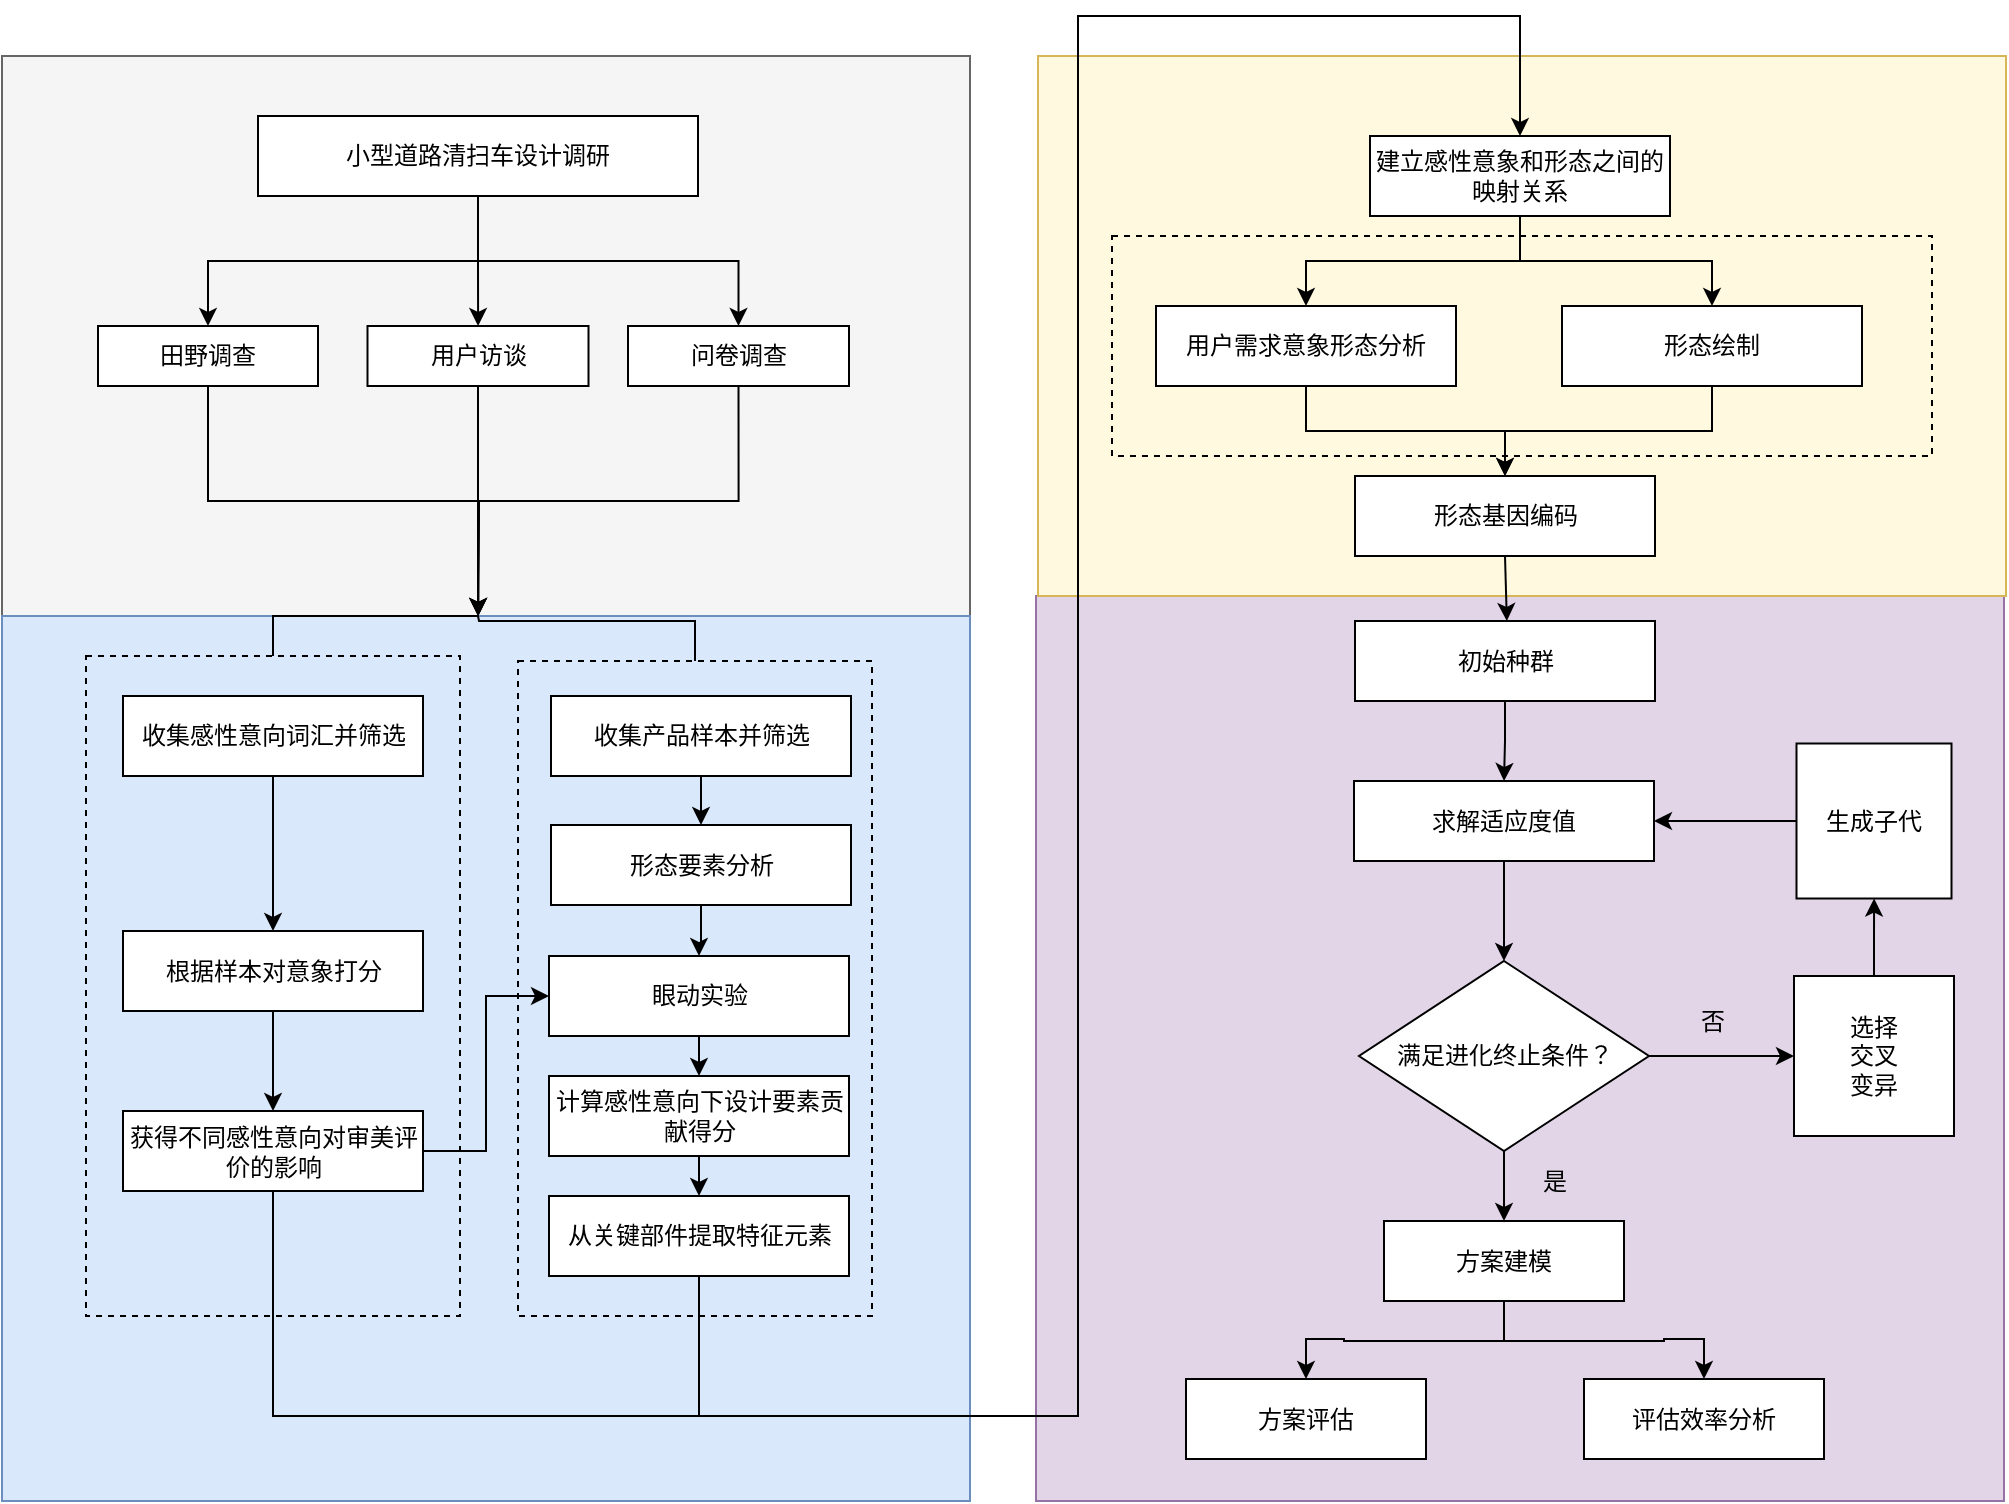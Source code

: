 <mxfile version="17.4.5" type="github">
  <diagram id="Cq71dIn0JD1J3Re9PuSb" name="Page-1">
    <mxGraphModel dx="1597" dy="825" grid="1" gridSize="10" guides="1" tooltips="1" connect="1" arrows="1" fold="1" page="1" pageScale="1" pageWidth="827" pageHeight="1169" math="0" shadow="0">
      <root>
        <mxCell id="0" />
        <mxCell id="1" parent="0" />
        <mxCell id="_EMdgMbQJmPedWMtAMaf-27" value="" style="rounded=0;whiteSpace=wrap;html=1;fillColor=#f5f5f5;strokeColor=#666666;fontColor=#333333;" parent="1" vertex="1">
          <mxGeometry x="172" y="160" width="484" height="280" as="geometry" />
        </mxCell>
        <mxCell id="_EMdgMbQJmPedWMtAMaf-6" value="" style="rounded=0;whiteSpace=wrap;html=1;fillColor=#e1d5e7;strokeColor=#9673a6;" parent="1" vertex="1">
          <mxGeometry x="689" y="430" width="484" height="452.5" as="geometry" />
        </mxCell>
        <mxCell id="_EMdgMbQJmPedWMtAMaf-5" value="" style="rounded=0;whiteSpace=wrap;html=1;fillColor=#FFF9E0;strokeColor=#d6b656;" parent="1" vertex="1">
          <mxGeometry x="690" y="160" width="484" height="270" as="geometry" />
        </mxCell>
        <mxCell id="_EMdgMbQJmPedWMtAMaf-4" value="" style="rounded=0;whiteSpace=wrap;html=1;fillColor=#dae8fc;strokeColor=#6c8ebf;" parent="1" vertex="1">
          <mxGeometry x="172" y="440" width="484" height="442.5" as="geometry" />
        </mxCell>
        <mxCell id="Gl-4RDtrzEMA0AwHz98H-19" style="edgeStyle=orthogonalEdgeStyle;rounded=0;orthogonalLoop=1;jettySize=auto;html=1;exitX=0.5;exitY=1;exitDx=0;exitDy=0;entryX=0.5;entryY=0;entryDx=0;entryDy=0;" parent="1" source="Gl-4RDtrzEMA0AwHz98H-1" target="Gl-4RDtrzEMA0AwHz98H-3" edge="1">
          <mxGeometry relative="1" as="geometry" />
        </mxCell>
        <mxCell id="Gl-4RDtrzEMA0AwHz98H-1" value="收集感性意向词汇并筛选" style="rounded=0;whiteSpace=wrap;html=1;" parent="1" vertex="1">
          <mxGeometry x="232.5" y="480" width="150" height="40" as="geometry" />
        </mxCell>
        <mxCell id="6eBwgLbp1sHQYNXzzPCX-12" style="edgeStyle=orthogonalEdgeStyle;rounded=0;orthogonalLoop=1;jettySize=auto;html=1;entryX=0.5;entryY=0;entryDx=0;entryDy=0;" edge="1" parent="1" source="Gl-4RDtrzEMA0AwHz98H-2" target="6eBwgLbp1sHQYNXzzPCX-10">
          <mxGeometry relative="1" as="geometry" />
        </mxCell>
        <mxCell id="Gl-4RDtrzEMA0AwHz98H-2" value="收集产品样本并筛选" style="rounded=0;whiteSpace=wrap;html=1;" parent="1" vertex="1">
          <mxGeometry x="446.5" y="480" width="150" height="40" as="geometry" />
        </mxCell>
        <mxCell id="Gl-4RDtrzEMA0AwHz98H-20" style="edgeStyle=orthogonalEdgeStyle;rounded=0;orthogonalLoop=1;jettySize=auto;html=1;exitX=0.5;exitY=1;exitDx=0;exitDy=0;entryX=0.5;entryY=0;entryDx=0;entryDy=0;" parent="1" source="Gl-4RDtrzEMA0AwHz98H-3" target="Gl-4RDtrzEMA0AwHz98H-4" edge="1">
          <mxGeometry relative="1" as="geometry" />
        </mxCell>
        <mxCell id="Gl-4RDtrzEMA0AwHz98H-3" value="根据样本对意象打分" style="rounded=0;whiteSpace=wrap;html=1;" parent="1" vertex="1">
          <mxGeometry x="232.5" y="597.5" width="150" height="40" as="geometry" />
        </mxCell>
        <mxCell id="9wiWi8yWNXiu2XXvzr9m-1" style="edgeStyle=orthogonalEdgeStyle;rounded=0;orthogonalLoop=1;jettySize=auto;html=1;endArrow=none;endFill=0;" parent="1" source="Gl-4RDtrzEMA0AwHz98H-4" edge="1">
          <mxGeometry relative="1" as="geometry">
            <mxPoint x="520" y="840" as="targetPoint" />
            <Array as="points">
              <mxPoint x="308" y="840" />
            </Array>
          </mxGeometry>
        </mxCell>
        <mxCell id="e0j5CWgxSPZPBETjQmzm-2" style="edgeStyle=orthogonalEdgeStyle;rounded=0;orthogonalLoop=1;jettySize=auto;html=1;exitX=1;exitY=0.5;exitDx=0;exitDy=0;entryX=0;entryY=0.5;entryDx=0;entryDy=0;" parent="1" source="Gl-4RDtrzEMA0AwHz98H-4" target="Gl-4RDtrzEMA0AwHz98H-5" edge="1">
          <mxGeometry relative="1" as="geometry" />
        </mxCell>
        <mxCell id="Gl-4RDtrzEMA0AwHz98H-4" value="获得不同感性意向对审美评价的影响" style="rounded=0;whiteSpace=wrap;html=1;" parent="1" vertex="1">
          <mxGeometry x="232.5" y="687.5" width="150" height="40" as="geometry" />
        </mxCell>
        <mxCell id="gRMvucZ7y_aYcQJP6feq-8" style="edgeStyle=orthogonalEdgeStyle;rounded=0;orthogonalLoop=1;jettySize=auto;html=1;exitX=0.5;exitY=1;exitDx=0;exitDy=0;entryX=0.5;entryY=0;entryDx=0;entryDy=0;" parent="1" source="Gl-4RDtrzEMA0AwHz98H-5" target="Gl-4RDtrzEMA0AwHz98H-10" edge="1">
          <mxGeometry relative="1" as="geometry" />
        </mxCell>
        <mxCell id="Gl-4RDtrzEMA0AwHz98H-5" value="眼动实验" style="rounded=0;whiteSpace=wrap;html=1;" parent="1" vertex="1">
          <mxGeometry x="445.5" y="610" width="150" height="40" as="geometry" />
        </mxCell>
        <mxCell id="Gl-4RDtrzEMA0AwHz98H-46" style="edgeStyle=orthogonalEdgeStyle;rounded=0;orthogonalLoop=1;jettySize=auto;html=1;exitX=0.5;exitY=1;exitDx=0;exitDy=0;entryX=0.5;entryY=0;entryDx=0;entryDy=0;" parent="1" source="Gl-4RDtrzEMA0AwHz98H-8" target="Gl-4RDtrzEMA0AwHz98H-11" edge="1">
          <mxGeometry relative="1" as="geometry" />
        </mxCell>
        <mxCell id="Gl-4RDtrzEMA0AwHz98H-8" value="初始种群" style="rounded=0;whiteSpace=wrap;html=1;" parent="1" vertex="1">
          <mxGeometry x="848.5" y="442.5" width="150" height="40" as="geometry" />
        </mxCell>
        <mxCell id="gRMvucZ7y_aYcQJP6feq-9" style="edgeStyle=orthogonalEdgeStyle;rounded=0;orthogonalLoop=1;jettySize=auto;html=1;exitX=0.5;exitY=1;exitDx=0;exitDy=0;entryX=0.5;entryY=0;entryDx=0;entryDy=0;" parent="1" source="Gl-4RDtrzEMA0AwHz98H-10" target="Gl-4RDtrzEMA0AwHz98H-16" edge="1">
          <mxGeometry relative="1" as="geometry" />
        </mxCell>
        <mxCell id="Gl-4RDtrzEMA0AwHz98H-10" value="计算感性意向下设计要素贡献得分" style="rounded=0;whiteSpace=wrap;html=1;" parent="1" vertex="1">
          <mxGeometry x="445.5" y="670" width="150" height="40" as="geometry" />
        </mxCell>
        <mxCell id="Gl-4RDtrzEMA0AwHz98H-29" value="" style="edgeStyle=orthogonalEdgeStyle;rounded=0;orthogonalLoop=1;jettySize=auto;html=1;" parent="1" source="Gl-4RDtrzEMA0AwHz98H-11" target="Gl-4RDtrzEMA0AwHz98H-28" edge="1">
          <mxGeometry relative="1" as="geometry" />
        </mxCell>
        <mxCell id="Gl-4RDtrzEMA0AwHz98H-11" value="求解适应度值" style="rounded=0;whiteSpace=wrap;html=1;" parent="1" vertex="1">
          <mxGeometry x="848" y="522.5" width="150" height="40" as="geometry" />
        </mxCell>
        <mxCell id="gRMvucZ7y_aYcQJP6feq-10" style="edgeStyle=orthogonalEdgeStyle;rounded=0;orthogonalLoop=1;jettySize=auto;html=1;exitX=0.5;exitY=1;exitDx=0;exitDy=0;entryX=0.5;entryY=0;entryDx=0;entryDy=0;" parent="1" source="Gl-4RDtrzEMA0AwHz98H-16" target="gRMvucZ7y_aYcQJP6feq-1" edge="1">
          <mxGeometry relative="1" as="geometry">
            <Array as="points">
              <mxPoint x="521" y="840" />
              <mxPoint x="710" y="840" />
              <mxPoint x="710" y="140" />
              <mxPoint x="931" y="140" />
            </Array>
          </mxGeometry>
        </mxCell>
        <mxCell id="Gl-4RDtrzEMA0AwHz98H-16" value="从关键部件提取特征元素" style="rounded=0;whiteSpace=wrap;html=1;" parent="1" vertex="1">
          <mxGeometry x="445.5" y="730" width="150" height="40" as="geometry" />
        </mxCell>
        <mxCell id="Gl-4RDtrzEMA0AwHz98H-33" style="edgeStyle=orthogonalEdgeStyle;rounded=0;orthogonalLoop=1;jettySize=auto;html=1;exitX=0.5;exitY=1;exitDx=0;exitDy=0;" parent="1" source="Gl-4RDtrzEMA0AwHz98H-28" edge="1">
          <mxGeometry relative="1" as="geometry">
            <mxPoint x="923" y="742.5" as="targetPoint" />
          </mxGeometry>
        </mxCell>
        <mxCell id="Gl-4RDtrzEMA0AwHz98H-38" style="edgeStyle=orthogonalEdgeStyle;rounded=0;orthogonalLoop=1;jettySize=auto;html=1;exitX=1;exitY=0.5;exitDx=0;exitDy=0;" parent="1" source="Gl-4RDtrzEMA0AwHz98H-28" target="Gl-4RDtrzEMA0AwHz98H-39" edge="1">
          <mxGeometry relative="1" as="geometry">
            <mxPoint x="1048" y="660.5" as="targetPoint" />
          </mxGeometry>
        </mxCell>
        <mxCell id="Gl-4RDtrzEMA0AwHz98H-28" value="满足进化终止条件？" style="rhombus;whiteSpace=wrap;html=1;rounded=0;spacingTop=0;spacingBottom=0;spacingRight=10;spacingLeft=10;" parent="1" vertex="1">
          <mxGeometry x="850.5" y="612.5" width="145" height="95" as="geometry" />
        </mxCell>
        <mxCell id="_EMdgMbQJmPedWMtAMaf-2" style="edgeStyle=orthogonalEdgeStyle;rounded=0;orthogonalLoop=1;jettySize=auto;html=1;exitX=0.5;exitY=1;exitDx=0;exitDy=0;entryX=0.5;entryY=0;entryDx=0;entryDy=0;" parent="1" source="Gl-4RDtrzEMA0AwHz98H-34" target="_EMdgMbQJmPedWMtAMaf-1" edge="1">
          <mxGeometry relative="1" as="geometry" />
        </mxCell>
        <mxCell id="_EMdgMbQJmPedWMtAMaf-11" style="edgeStyle=orthogonalEdgeStyle;rounded=0;orthogonalLoop=1;jettySize=auto;html=1;exitX=0.5;exitY=1;exitDx=0;exitDy=0;entryX=0.5;entryY=0;entryDx=0;entryDy=0;" parent="1" source="Gl-4RDtrzEMA0AwHz98H-34" target="_EMdgMbQJmPedWMtAMaf-10" edge="1">
          <mxGeometry relative="1" as="geometry" />
        </mxCell>
        <mxCell id="Gl-4RDtrzEMA0AwHz98H-34" value="&lt;div&gt;方案建模&lt;/div&gt;" style="whiteSpace=wrap;html=1;rounded=0;spacingTop=0;spacingLeft=10;spacingBottom=0;spacingRight=10;" parent="1" vertex="1">
          <mxGeometry x="863" y="742.5" width="120" height="40" as="geometry" />
        </mxCell>
        <mxCell id="Gl-4RDtrzEMA0AwHz98H-41" value="" style="edgeStyle=orthogonalEdgeStyle;rounded=0;orthogonalLoop=1;jettySize=auto;html=1;" parent="1" source="Gl-4RDtrzEMA0AwHz98H-39" target="Gl-4RDtrzEMA0AwHz98H-40" edge="1">
          <mxGeometry relative="1" as="geometry" />
        </mxCell>
        <mxCell id="Gl-4RDtrzEMA0AwHz98H-39" value="&lt;div&gt;选择&lt;/div&gt;&lt;div&gt;交叉&lt;/div&gt;&lt;div&gt;变异&lt;br&gt;&lt;/div&gt;" style="whiteSpace=wrap;html=1;aspect=fixed;" parent="1" vertex="1">
          <mxGeometry x="1068" y="620" width="80" height="80" as="geometry" />
        </mxCell>
        <mxCell id="Gl-4RDtrzEMA0AwHz98H-42" style="edgeStyle=orthogonalEdgeStyle;rounded=0;orthogonalLoop=1;jettySize=auto;html=1;exitX=0;exitY=0.5;exitDx=0;exitDy=0;entryX=1;entryY=0.5;entryDx=0;entryDy=0;" parent="1" source="Gl-4RDtrzEMA0AwHz98H-40" target="Gl-4RDtrzEMA0AwHz98H-11" edge="1">
          <mxGeometry relative="1" as="geometry" />
        </mxCell>
        <mxCell id="Gl-4RDtrzEMA0AwHz98H-40" value="生成子代" style="whiteSpace=wrap;html=1;aspect=fixed;" parent="1" vertex="1">
          <mxGeometry x="1069.25" y="503.75" width="77.5" height="77.5" as="geometry" />
        </mxCell>
        <mxCell id="Gl-4RDtrzEMA0AwHz98H-43" value="否" style="text;html=1;align=center;verticalAlign=middle;resizable=0;points=[];autosize=1;strokeColor=none;fillColor=none;" parent="1" vertex="1">
          <mxGeometry x="1012" y="632.5" width="30" height="20" as="geometry" />
        </mxCell>
        <mxCell id="Gl-4RDtrzEMA0AwHz98H-44" value="是" style="text;html=1;align=center;verticalAlign=middle;resizable=0;points=[];autosize=1;strokeColor=none;fillColor=none;" parent="1" vertex="1">
          <mxGeometry x="933" y="712.5" width="30" height="20" as="geometry" />
        </mxCell>
        <mxCell id="_EMdgMbQJmPedWMtAMaf-1" value="&lt;div&gt;方案评估&lt;/div&gt;" style="whiteSpace=wrap;html=1;rounded=0;spacingTop=0;spacingLeft=10;spacingBottom=0;spacingRight=10;" parent="1" vertex="1">
          <mxGeometry x="764" y="821.5" width="120" height="40" as="geometry" />
        </mxCell>
        <mxCell id="_EMdgMbQJmPedWMtAMaf-20" style="edgeStyle=orthogonalEdgeStyle;rounded=0;orthogonalLoop=1;jettySize=auto;html=1;exitX=0.5;exitY=1;exitDx=0;exitDy=0;entryX=0.5;entryY=0;entryDx=0;entryDy=0;" parent="1" source="_EMdgMbQJmPedWMtAMaf-7" target="_EMdgMbQJmPedWMtAMaf-18" edge="1">
          <mxGeometry relative="1" as="geometry" />
        </mxCell>
        <mxCell id="_EMdgMbQJmPedWMtAMaf-21" style="edgeStyle=orthogonalEdgeStyle;rounded=0;orthogonalLoop=1;jettySize=auto;html=1;exitX=0.5;exitY=1;exitDx=0;exitDy=0;" parent="1" source="_EMdgMbQJmPedWMtAMaf-7" target="_EMdgMbQJmPedWMtAMaf-19" edge="1">
          <mxGeometry relative="1" as="geometry" />
        </mxCell>
        <mxCell id="6eBwgLbp1sHQYNXzzPCX-4" style="edgeStyle=orthogonalEdgeStyle;rounded=0;orthogonalLoop=1;jettySize=auto;html=1;exitX=0.5;exitY=1;exitDx=0;exitDy=0;" edge="1" parent="1" source="_EMdgMbQJmPedWMtAMaf-7" target="6eBwgLbp1sHQYNXzzPCX-2">
          <mxGeometry relative="1" as="geometry" />
        </mxCell>
        <mxCell id="_EMdgMbQJmPedWMtAMaf-7" value="小型道路清扫车设计调研" style="rounded=0;whiteSpace=wrap;html=1;" parent="1" vertex="1">
          <mxGeometry x="300" y="190" width="220" height="40" as="geometry" />
        </mxCell>
        <mxCell id="_EMdgMbQJmPedWMtAMaf-10" value="评估效率分析" style="whiteSpace=wrap;html=1;rounded=0;spacingTop=0;spacingLeft=10;spacingBottom=0;spacingRight=10;" parent="1" vertex="1">
          <mxGeometry x="963" y="821.5" width="120" height="40" as="geometry" />
        </mxCell>
        <mxCell id="6eBwgLbp1sHQYNXzzPCX-8" style="edgeStyle=orthogonalEdgeStyle;rounded=0;orthogonalLoop=1;jettySize=auto;html=1;exitX=0.5;exitY=1;exitDx=0;exitDy=0;" edge="1" parent="1" source="_EMdgMbQJmPedWMtAMaf-18">
          <mxGeometry relative="1" as="geometry">
            <mxPoint x="410" y="440.0" as="targetPoint" />
          </mxGeometry>
        </mxCell>
        <mxCell id="_EMdgMbQJmPedWMtAMaf-18" value="田野调查" style="rounded=0;whiteSpace=wrap;html=1;" parent="1" vertex="1">
          <mxGeometry x="220" y="295" width="110" height="30" as="geometry" />
        </mxCell>
        <mxCell id="6eBwgLbp1sHQYNXzzPCX-7" style="edgeStyle=orthogonalEdgeStyle;rounded=0;orthogonalLoop=1;jettySize=auto;html=1;exitX=0.5;exitY=1;exitDx=0;exitDy=0;" edge="1" parent="1" source="_EMdgMbQJmPedWMtAMaf-19">
          <mxGeometry relative="1" as="geometry">
            <mxPoint x="410.207" y="440" as="targetPoint" />
            <Array as="points">
              <mxPoint x="410" y="420" />
              <mxPoint x="410" y="420" />
            </Array>
          </mxGeometry>
        </mxCell>
        <mxCell id="_EMdgMbQJmPedWMtAMaf-19" value="用户访谈" style="rounded=0;whiteSpace=wrap;html=1;" parent="1" vertex="1">
          <mxGeometry x="354.75" y="295" width="110.5" height="30" as="geometry" />
        </mxCell>
        <mxCell id="gRMvucZ7y_aYcQJP6feq-20" style="edgeStyle=orthogonalEdgeStyle;rounded=0;orthogonalLoop=1;jettySize=auto;html=1;exitX=0.5;exitY=1;exitDx=0;exitDy=0;entryX=0.5;entryY=0;entryDx=0;entryDy=0;" parent="1" source="gRMvucZ7y_aYcQJP6feq-1" target="gRMvucZ7y_aYcQJP6feq-16" edge="1">
          <mxGeometry relative="1" as="geometry" />
        </mxCell>
        <mxCell id="gRMvucZ7y_aYcQJP6feq-21" style="edgeStyle=orthogonalEdgeStyle;rounded=0;orthogonalLoop=1;jettySize=auto;html=1;exitX=0.5;exitY=1;exitDx=0;exitDy=0;entryX=0.5;entryY=0;entryDx=0;entryDy=0;" parent="1" source="gRMvucZ7y_aYcQJP6feq-1" target="gRMvucZ7y_aYcQJP6feq-17" edge="1">
          <mxGeometry relative="1" as="geometry" />
        </mxCell>
        <mxCell id="gRMvucZ7y_aYcQJP6feq-1" value="建立感性意象和形态之间的映射关系" style="rounded=0;whiteSpace=wrap;html=1;" parent="1" vertex="1">
          <mxGeometry x="856" y="200" width="150" height="40" as="geometry" />
        </mxCell>
        <mxCell id="6eBwgLbp1sHQYNXzzPCX-14" style="edgeStyle=orthogonalEdgeStyle;rounded=0;orthogonalLoop=1;jettySize=auto;html=1;exitX=0.5;exitY=0;exitDx=0;exitDy=0;endArrow=none;endFill=0;" edge="1" parent="1" source="gRMvucZ7y_aYcQJP6feq-3">
          <mxGeometry relative="1" as="geometry">
            <mxPoint x="410" y="440" as="targetPoint" />
          </mxGeometry>
        </mxCell>
        <mxCell id="gRMvucZ7y_aYcQJP6feq-3" value="" style="rounded=0;whiteSpace=wrap;html=1;fillColor=none;dashed=1;" parent="1" vertex="1">
          <mxGeometry x="214" y="460" width="187" height="330" as="geometry" />
        </mxCell>
        <mxCell id="6eBwgLbp1sHQYNXzzPCX-15" style="edgeStyle=orthogonalEdgeStyle;rounded=0;orthogonalLoop=1;jettySize=auto;html=1;exitX=0.5;exitY=0;exitDx=0;exitDy=0;endArrow=none;endFill=0;" edge="1" parent="1" source="gRMvucZ7y_aYcQJP6feq-4">
          <mxGeometry relative="1" as="geometry">
            <mxPoint x="410" y="440" as="targetPoint" />
          </mxGeometry>
        </mxCell>
        <mxCell id="gRMvucZ7y_aYcQJP6feq-4" value="" style="rounded=0;whiteSpace=wrap;html=1;fillColor=none;dashed=1;" parent="1" vertex="1">
          <mxGeometry x="430" y="462.5" width="177" height="327.5" as="geometry" />
        </mxCell>
        <mxCell id="gRMvucZ7y_aYcQJP6feq-28" style="edgeStyle=orthogonalEdgeStyle;rounded=0;orthogonalLoop=1;jettySize=auto;html=1;exitX=0.5;exitY=1;exitDx=0;exitDy=0;" parent="1" source="gRMvucZ7y_aYcQJP6feq-12" edge="1">
          <mxGeometry relative="1" as="geometry">
            <mxPoint x="924.429" y="442.5" as="targetPoint" />
          </mxGeometry>
        </mxCell>
        <mxCell id="gRMvucZ7y_aYcQJP6feq-12" value="形态基因编码" style="rounded=0;whiteSpace=wrap;html=1;" parent="1" vertex="1">
          <mxGeometry x="848.5" y="370" width="150" height="40" as="geometry" />
        </mxCell>
        <mxCell id="gRMvucZ7y_aYcQJP6feq-26" style="edgeStyle=orthogonalEdgeStyle;rounded=0;orthogonalLoop=1;jettySize=auto;html=1;exitX=0.5;exitY=1;exitDx=0;exitDy=0;entryX=0.5;entryY=0;entryDx=0;entryDy=0;" parent="1" source="gRMvucZ7y_aYcQJP6feq-16" target="gRMvucZ7y_aYcQJP6feq-12" edge="1">
          <mxGeometry relative="1" as="geometry" />
        </mxCell>
        <mxCell id="gRMvucZ7y_aYcQJP6feq-16" value="用户需求意象形态分析" style="rounded=0;whiteSpace=wrap;html=1;" parent="1" vertex="1">
          <mxGeometry x="749" y="285" width="150" height="40" as="geometry" />
        </mxCell>
        <mxCell id="gRMvucZ7y_aYcQJP6feq-29" style="edgeStyle=orthogonalEdgeStyle;rounded=0;orthogonalLoop=1;jettySize=auto;html=1;exitX=0.5;exitY=1;exitDx=0;exitDy=0;entryX=0.5;entryY=0;entryDx=0;entryDy=0;" parent="1" source="gRMvucZ7y_aYcQJP6feq-17" target="gRMvucZ7y_aYcQJP6feq-12" edge="1">
          <mxGeometry relative="1" as="geometry" />
        </mxCell>
        <mxCell id="gRMvucZ7y_aYcQJP6feq-17" value="形态绘制" style="rounded=0;whiteSpace=wrap;html=1;" parent="1" vertex="1">
          <mxGeometry x="952" y="285" width="150" height="40" as="geometry" />
        </mxCell>
        <mxCell id="gRMvucZ7y_aYcQJP6feq-30" value="" style="rounded=0;whiteSpace=wrap;html=1;fillColor=none;dashed=1;" parent="1" vertex="1">
          <mxGeometry x="727" y="250" width="410" height="110" as="geometry" />
        </mxCell>
        <mxCell id="6eBwgLbp1sHQYNXzzPCX-9" style="edgeStyle=orthogonalEdgeStyle;rounded=0;orthogonalLoop=1;jettySize=auto;html=1;exitX=0.5;exitY=1;exitDx=0;exitDy=0;" edge="1" parent="1" source="6eBwgLbp1sHQYNXzzPCX-2">
          <mxGeometry relative="1" as="geometry">
            <mxPoint x="410" y="440.0" as="targetPoint" />
          </mxGeometry>
        </mxCell>
        <mxCell id="6eBwgLbp1sHQYNXzzPCX-2" value="问卷调查" style="rounded=0;whiteSpace=wrap;html=1;" vertex="1" parent="1">
          <mxGeometry x="485" y="295" width="110.5" height="30" as="geometry" />
        </mxCell>
        <mxCell id="6eBwgLbp1sHQYNXzzPCX-13" style="edgeStyle=orthogonalEdgeStyle;rounded=0;orthogonalLoop=1;jettySize=auto;html=1;" edge="1" parent="1" source="6eBwgLbp1sHQYNXzzPCX-10" target="Gl-4RDtrzEMA0AwHz98H-5">
          <mxGeometry relative="1" as="geometry" />
        </mxCell>
        <mxCell id="6eBwgLbp1sHQYNXzzPCX-10" value="形态要素分析" style="rounded=0;whiteSpace=wrap;html=1;" vertex="1" parent="1">
          <mxGeometry x="446.5" y="544.5" width="150" height="40" as="geometry" />
        </mxCell>
      </root>
    </mxGraphModel>
  </diagram>
</mxfile>

